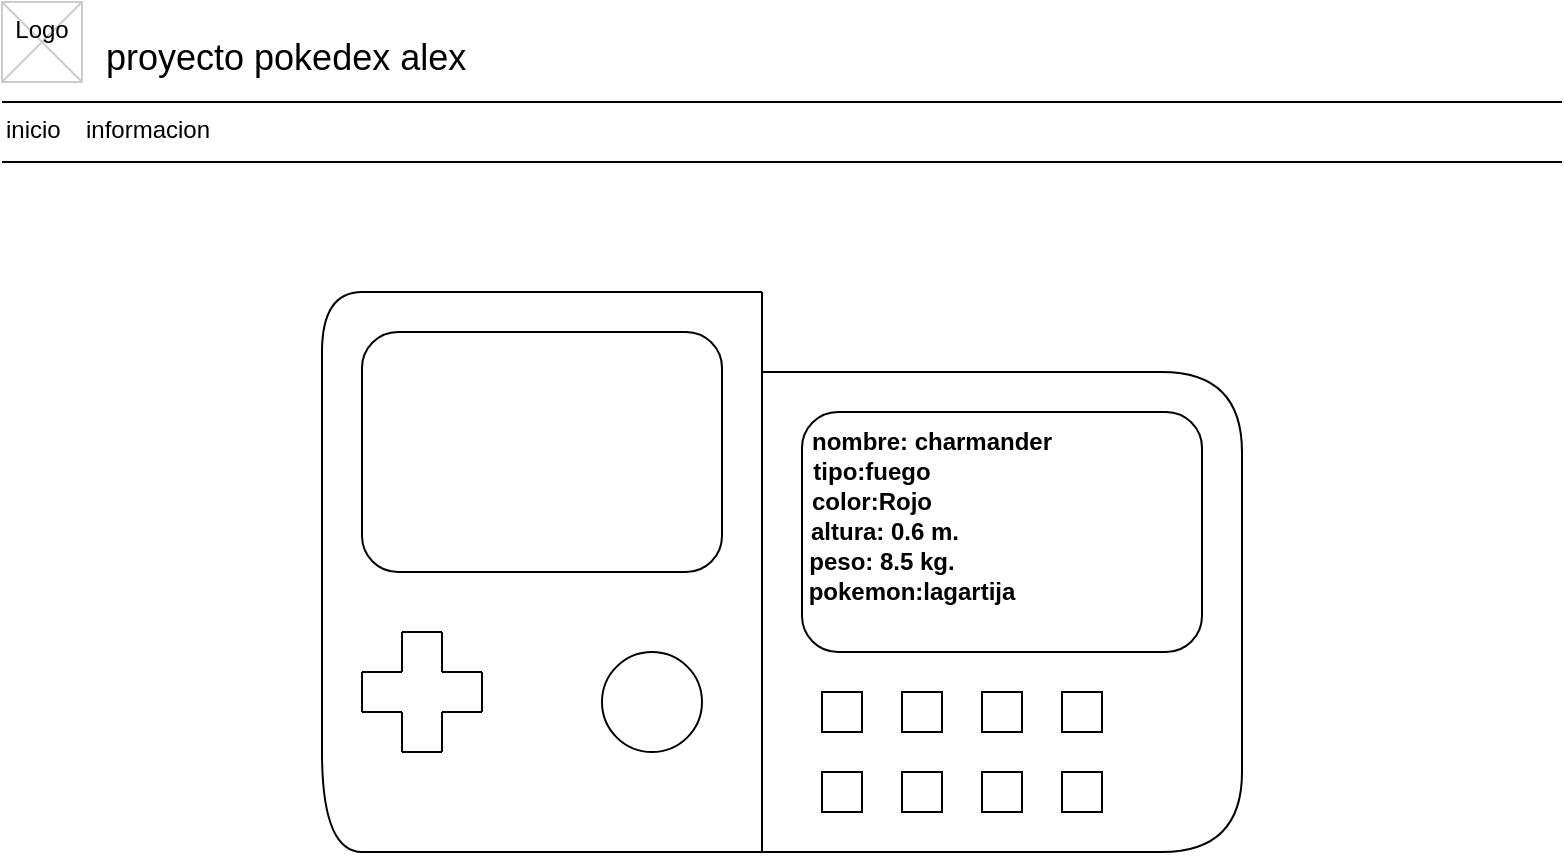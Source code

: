 <mxfile version="18.1.1" type="device"><diagram name="Page-1" id="f1b7ffb7-ca1e-a977-7cf5-a751b3c06c05"><mxGraphModel dx="868" dy="463" grid="1" gridSize="10" guides="1" tooltips="1" connect="1" arrows="1" fold="1" page="1" pageScale="1" pageWidth="826" pageHeight="1169" background="none" math="0" shadow="0"><root><mxCell id="0"/><mxCell id="1" parent="0"/><mxCell id="2" value="proyecto pokedex alex" style="text;spacingTop=-5;fontSize=18;fontStyle=0" parent="1" vertex="1"><mxGeometry x="70" y="30" width="230" height="20" as="geometry"/></mxCell><mxCell id="3" value="" style="line;strokeWidth=1" parent="1" vertex="1"><mxGeometry x="20" y="60" width="780" height="10" as="geometry"/></mxCell><mxCell id="4" value="" style="line;strokeWidth=1" parent="1" vertex="1"><mxGeometry x="20" y="90" width="780" height="10" as="geometry"/></mxCell><mxCell id="5" value="inicio" style="text;spacingTop=-5;" parent="1" vertex="1"><mxGeometry x="20" y="70.0" width="30" height="20" as="geometry"/></mxCell><mxCell id="6" value="informacion" style="text;spacingTop=-5;" parent="1" vertex="1"><mxGeometry x="60.0" y="70.0" width="30" height="20" as="geometry"/></mxCell><mxCell id="20" value="" style="verticalLabelPosition=bottom;verticalAlign=top;strokeWidth=1;shape=mxgraph.mockup.graphics.iconGrid;strokeColor=#CCCCCC;gridSize=1,1;" parent="1" vertex="1"><mxGeometry x="20" y="15" width="40" height="40" as="geometry"/></mxCell><mxCell id="21" value="Logo" style="text;spacingTop=-5;align=center" parent="1" vertex="1"><mxGeometry x="20" y="20" width="40" height="40" as="geometry"/></mxCell><mxCell id="4W6qLEsLcoiPRZARXLrg-62" value="" style="endArrow=none;html=1;rounded=0;" edge="1" parent="1"><mxGeometry width="50" height="50" relative="1" as="geometry"><mxPoint x="400" y="440" as="sourcePoint"/><mxPoint x="400" y="160" as="targetPoint"/><Array as="points"/></mxGeometry></mxCell><mxCell id="4W6qLEsLcoiPRZARXLrg-63" value="" style="endArrow=none;html=1;rounded=0;" edge="1" parent="1"><mxGeometry width="50" height="50" relative="1" as="geometry"><mxPoint x="200" y="160" as="sourcePoint"/><mxPoint x="400" y="160" as="targetPoint"/></mxGeometry></mxCell><mxCell id="4W6qLEsLcoiPRZARXLrg-64" value="" style="endArrow=none;html=1;rounded=0;" edge="1" parent="1"><mxGeometry width="50" height="50" relative="1" as="geometry"><mxPoint x="200" y="440" as="sourcePoint"/><mxPoint x="400" y="440" as="targetPoint"/></mxGeometry></mxCell><mxCell id="4W6qLEsLcoiPRZARXLrg-69" value="" style="endArrow=none;html=1;rounded=0;" edge="1" parent="1"><mxGeometry width="50" height="50" relative="1" as="geometry"><mxPoint x="180" y="390" as="sourcePoint"/><mxPoint x="180" y="190" as="targetPoint"/></mxGeometry></mxCell><mxCell id="4W6qLEsLcoiPRZARXLrg-70" value="" style="endArrow=none;html=1;curved=1;" edge="1" parent="1"><mxGeometry width="50" height="50" relative="1" as="geometry"><mxPoint x="180" y="190" as="sourcePoint"/><mxPoint x="200" y="160" as="targetPoint"/><Array as="points"><mxPoint x="180" y="160"/></Array></mxGeometry></mxCell><mxCell id="4W6qLEsLcoiPRZARXLrg-71" value="" style="endArrow=none;html=1;curved=1;" edge="1" parent="1"><mxGeometry width="50" height="50" relative="1" as="geometry"><mxPoint x="180" y="390" as="sourcePoint"/><mxPoint x="200" y="440" as="targetPoint"/><Array as="points"><mxPoint x="180" y="440"/></Array></mxGeometry></mxCell><mxCell id="4W6qLEsLcoiPRZARXLrg-72" value="" style="rounded=1;whiteSpace=wrap;html=1;" vertex="1" parent="1"><mxGeometry x="200" y="180" width="180" height="120" as="geometry"/></mxCell><mxCell id="4W6qLEsLcoiPRZARXLrg-74" value="" style="endArrow=none;html=1;rounded=0;" edge="1" parent="1"><mxGeometry width="50" height="50" relative="1" as="geometry"><mxPoint x="240" y="330" as="sourcePoint"/><mxPoint x="240" y="350" as="targetPoint"/></mxGeometry></mxCell><mxCell id="4W6qLEsLcoiPRZARXLrg-75" value="" style="endArrow=none;html=1;rounded=0;" edge="1" parent="1"><mxGeometry width="50" height="50" relative="1" as="geometry"><mxPoint x="220" y="330" as="sourcePoint"/><mxPoint x="240" y="330" as="targetPoint"/></mxGeometry></mxCell><mxCell id="4W6qLEsLcoiPRZARXLrg-76" value="" style="endArrow=none;html=1;rounded=0;" edge="1" parent="1"><mxGeometry width="50" height="50" relative="1" as="geometry"><mxPoint x="220" y="350" as="sourcePoint"/><mxPoint x="220" y="330" as="targetPoint"/></mxGeometry></mxCell><mxCell id="4W6qLEsLcoiPRZARXLrg-77" value="" style="endArrow=none;html=1;rounded=0;" edge="1" parent="1"><mxGeometry width="50" height="50" relative="1" as="geometry"><mxPoint x="260" y="350" as="sourcePoint"/><mxPoint x="240" y="350" as="targetPoint"/></mxGeometry></mxCell><mxCell id="4W6qLEsLcoiPRZARXLrg-78" value="" style="endArrow=none;html=1;rounded=0;" edge="1" parent="1"><mxGeometry width="50" height="50" relative="1" as="geometry"><mxPoint x="260" y="350" as="sourcePoint"/><mxPoint x="260" y="370" as="targetPoint"/></mxGeometry></mxCell><mxCell id="4W6qLEsLcoiPRZARXLrg-79" value="" style="endArrow=none;html=1;rounded=0;" edge="1" parent="1"><mxGeometry width="50" height="50" relative="1" as="geometry"><mxPoint x="220" y="350" as="sourcePoint"/><mxPoint x="200" y="350" as="targetPoint"/></mxGeometry></mxCell><mxCell id="4W6qLEsLcoiPRZARXLrg-80" value="" style="endArrow=none;html=1;rounded=0;" edge="1" parent="1"><mxGeometry width="50" height="50" relative="1" as="geometry"><mxPoint x="200" y="350" as="sourcePoint"/><mxPoint x="200" y="370" as="targetPoint"/></mxGeometry></mxCell><mxCell id="4W6qLEsLcoiPRZARXLrg-81" value="" style="endArrow=none;html=1;rounded=0;" edge="1" parent="1"><mxGeometry width="50" height="50" relative="1" as="geometry"><mxPoint x="200" y="370" as="sourcePoint"/><mxPoint x="220" y="370" as="targetPoint"/></mxGeometry></mxCell><mxCell id="4W6qLEsLcoiPRZARXLrg-82" value="" style="endArrow=none;html=1;rounded=0;" edge="1" parent="1"><mxGeometry width="50" height="50" relative="1" as="geometry"><mxPoint x="260" y="370" as="sourcePoint"/><mxPoint x="240" y="370" as="targetPoint"/></mxGeometry></mxCell><mxCell id="4W6qLEsLcoiPRZARXLrg-83" value="" style="endArrow=none;html=1;rounded=0;" edge="1" parent="1"><mxGeometry width="50" height="50" relative="1" as="geometry"><mxPoint x="240" y="370" as="sourcePoint"/><mxPoint x="240" y="390" as="targetPoint"/></mxGeometry></mxCell><mxCell id="4W6qLEsLcoiPRZARXLrg-84" value="" style="endArrow=none;html=1;rounded=0;" edge="1" parent="1"><mxGeometry width="50" height="50" relative="1" as="geometry"><mxPoint x="220" y="370" as="sourcePoint"/><mxPoint x="220" y="390" as="targetPoint"/></mxGeometry></mxCell><mxCell id="4W6qLEsLcoiPRZARXLrg-85" value="" style="endArrow=none;html=1;rounded=0;" edge="1" parent="1"><mxGeometry width="50" height="50" relative="1" as="geometry"><mxPoint x="220" y="390" as="sourcePoint"/><mxPoint x="240" y="390" as="targetPoint"/></mxGeometry></mxCell><mxCell id="4W6qLEsLcoiPRZARXLrg-86" value="" style="ellipse;whiteSpace=wrap;html=1;aspect=fixed;" vertex="1" parent="1"><mxGeometry x="320" y="340" width="50" height="50" as="geometry"/></mxCell><mxCell id="4W6qLEsLcoiPRZARXLrg-87" value="" style="endArrow=none;html=1;rounded=0;" edge="1" parent="1"><mxGeometry width="50" height="50" relative="1" as="geometry"><mxPoint x="400" y="200" as="sourcePoint"/><mxPoint x="600" y="200" as="targetPoint"/></mxGeometry></mxCell><mxCell id="4W6qLEsLcoiPRZARXLrg-88" value="" style="endArrow=none;html=1;curved=1;" edge="1" parent="1"><mxGeometry width="50" height="50" relative="1" as="geometry"><mxPoint x="600" y="200" as="sourcePoint"/><mxPoint x="640" y="240" as="targetPoint"/><Array as="points"><mxPoint x="640" y="200"/></Array></mxGeometry></mxCell><mxCell id="4W6qLEsLcoiPRZARXLrg-89" value="" style="endArrow=none;html=1;curved=1;" edge="1" parent="1"><mxGeometry width="50" height="50" relative="1" as="geometry"><mxPoint x="640" y="400" as="sourcePoint"/><mxPoint x="640" y="240" as="targetPoint"/></mxGeometry></mxCell><mxCell id="4W6qLEsLcoiPRZARXLrg-90" value="" style="endArrow=none;html=1;curved=1;" edge="1" parent="1"><mxGeometry width="50" height="50" relative="1" as="geometry"><mxPoint x="600" y="440" as="sourcePoint"/><mxPoint x="640" y="400" as="targetPoint"/><Array as="points"><mxPoint x="640" y="440"/></Array></mxGeometry></mxCell><mxCell id="4W6qLEsLcoiPRZARXLrg-91" value="" style="endArrow=none;html=1;rounded=0;" edge="1" parent="1"><mxGeometry width="50" height="50" relative="1" as="geometry"><mxPoint x="400" y="440" as="sourcePoint"/><mxPoint x="600" y="440" as="targetPoint"/></mxGeometry></mxCell><mxCell id="4W6qLEsLcoiPRZARXLrg-93" value="" style="rounded=1;whiteSpace=wrap;html=1;" vertex="1" parent="1"><mxGeometry x="420" y="220" width="200" height="120" as="geometry"/></mxCell><mxCell id="4W6qLEsLcoiPRZARXLrg-97" value="" style="rounded=0;whiteSpace=wrap;html=1;" vertex="1" parent="1"><mxGeometry x="430" y="360" width="20" height="20" as="geometry"/></mxCell><mxCell id="4W6qLEsLcoiPRZARXLrg-98" value="" style="rounded=0;whiteSpace=wrap;html=1;" vertex="1" parent="1"><mxGeometry x="430" y="360" width="20" height="20" as="geometry"/></mxCell><mxCell id="4W6qLEsLcoiPRZARXLrg-99" value="" style="rounded=0;whiteSpace=wrap;html=1;" vertex="1" parent="1"><mxGeometry x="470" y="360" width="20" height="20" as="geometry"/></mxCell><mxCell id="4W6qLEsLcoiPRZARXLrg-100" value="" style="rounded=0;whiteSpace=wrap;html=1;" vertex="1" parent="1"><mxGeometry x="510" y="360" width="20" height="20" as="geometry"/></mxCell><mxCell id="4W6qLEsLcoiPRZARXLrg-101" value="" style="rounded=0;whiteSpace=wrap;html=1;" vertex="1" parent="1"><mxGeometry x="550" y="360" width="20" height="20" as="geometry"/></mxCell><mxCell id="4W6qLEsLcoiPRZARXLrg-102" value="" style="rounded=0;whiteSpace=wrap;html=1;" vertex="1" parent="1"><mxGeometry x="430" y="400" width="20" height="20" as="geometry"/></mxCell><mxCell id="4W6qLEsLcoiPRZARXLrg-103" value="" style="rounded=0;whiteSpace=wrap;html=1;" vertex="1" parent="1"><mxGeometry x="470" y="400" width="20" height="20" as="geometry"/></mxCell><mxCell id="4W6qLEsLcoiPRZARXLrg-104" value="" style="rounded=0;whiteSpace=wrap;html=1;" vertex="1" parent="1"><mxGeometry x="510" y="400" width="20" height="20" as="geometry"/></mxCell><mxCell id="4W6qLEsLcoiPRZARXLrg-105" value="" style="rounded=0;whiteSpace=wrap;html=1;" vertex="1" parent="1"><mxGeometry x="550" y="400" width="20" height="20" as="geometry"/></mxCell><mxCell id="4W6qLEsLcoiPRZARXLrg-108" value="nombre: charmander" style="text;html=1;strokeColor=none;fillColor=none;align=center;verticalAlign=middle;whiteSpace=wrap;rounded=0;fontStyle=1" vertex="1" parent="1"><mxGeometry x="420" y="220" width="130" height="30" as="geometry"/></mxCell><mxCell id="4W6qLEsLcoiPRZARXLrg-110" value="tipo:fuego" style="text;html=1;strokeColor=none;fillColor=none;align=center;verticalAlign=middle;whiteSpace=wrap;rounded=0;fontStyle=1" vertex="1" parent="1"><mxGeometry x="400" y="240" width="110" height="20" as="geometry"/></mxCell><mxCell id="4W6qLEsLcoiPRZARXLrg-111" value="color:Rojo" style="text;html=1;strokeColor=none;fillColor=none;align=center;verticalAlign=middle;whiteSpace=wrap;rounded=0;fontStyle=1" vertex="1" parent="1"><mxGeometry x="410" y="260" width="90" height="10" as="geometry"/></mxCell><mxCell id="4W6qLEsLcoiPRZARXLrg-112" value="altura: 0.6 m." style="text;html=1;strokeColor=none;fillColor=none;align=center;verticalAlign=middle;whiteSpace=wrap;rounded=0;fontStyle=1" vertex="1" parent="1"><mxGeometry x="413" y="270" width="97" height="20" as="geometry"/></mxCell><mxCell id="4W6qLEsLcoiPRZARXLrg-113" value="peso: 8.5 kg." style="text;html=1;strokeColor=none;fillColor=none;align=center;verticalAlign=middle;whiteSpace=wrap;rounded=0;fontStyle=1" vertex="1" parent="1"><mxGeometry x="410" y="280" width="100" height="30" as="geometry"/></mxCell><mxCell id="4W6qLEsLcoiPRZARXLrg-114" value="pokemon:lagartija" style="text;html=1;strokeColor=none;fillColor=none;align=center;verticalAlign=middle;whiteSpace=wrap;rounded=0;fontStyle=1" vertex="1" parent="1"><mxGeometry x="440" y="300" width="70" height="20" as="geometry"/></mxCell><mxCell id="4W6qLEsLcoiPRZARXLrg-115" value="" style="shape=image;verticalLabelPosition=bottom;verticalAlign=top;imageAspect=0;image=https://assets.pokemon.com/assets/cms2/img/pokedex/full/004.png" vertex="1" parent="1"><mxGeometry x="235" y="190" width="110" height="100" as="geometry"/></mxCell></root></mxGraphModel></diagram></mxfile>